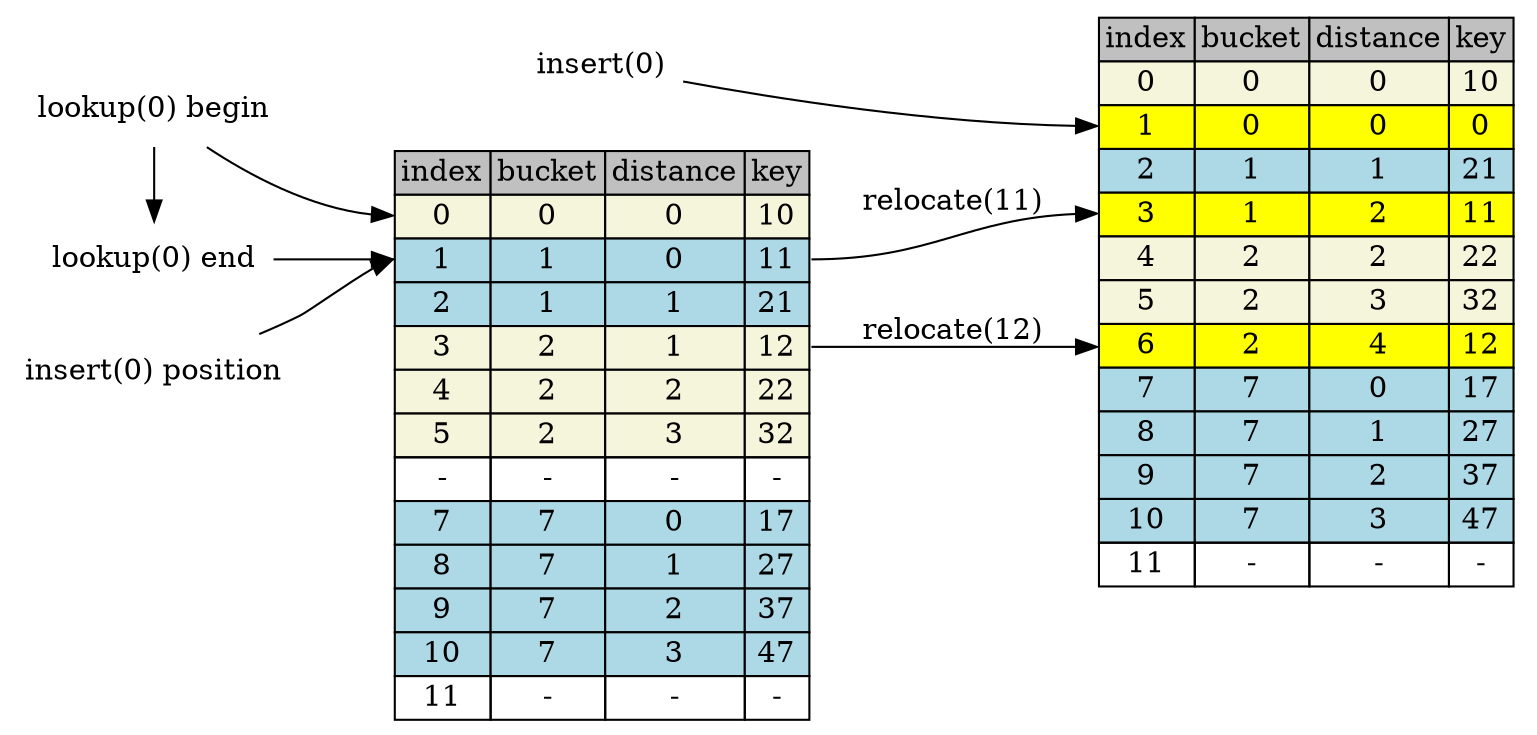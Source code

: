 digraph table{
    rankdir=LR
    node[shape=plaintext]
    table[label=<
        <TABLE BORDER="0" CELLBORDER="1" CELLSPACING="0">
            <TR>
                <TD BGCOLOR="grey">index</TD>
                <TD BGCOLOR="grey">bucket</TD>
                <TD BGCOLOR="grey">distance</TD>
                <TD BGCOLOR="grey">key</TD>
            </TR>           
            <TR>
                <TD BGCOLOR="beige" PORT="i0">0</TD>
                <TD BGCOLOR="beige">0</TD>
                <TD BGCOLOR="beige">0</TD>
                <TD BGCOLOR="beige">10</TD>
            </TR>           
            <TR>
                <TD BGCOLOR="lightblue" PORT="i1">1</TD>
                <TD BGCOLOR="lightblue">1</TD>
                <TD BGCOLOR="lightblue">0</TD>
                <TD BGCOLOR="lightblue" PORT="k1">11</TD>
            </TR>           
            <TR>
                <TD BGCOLOR="lightblue" PORT="i2">2</TD>
                <TD BGCOLOR="lightblue">1</TD>
                <TD BGCOLOR="lightblue">1</TD>
                <TD BGCOLOR="lightblue">21</TD>
            </TR>           
            <TR>
                <TD BGCOLOR="beige" PORT="i3">3</TD>
                <TD BGCOLOR="beige">2</TD>
                <TD BGCOLOR="beige">1</TD>
                <TD BGCOLOR="beige" PORT="k3">12</TD>
            </TR>           
            <TR>
                <TD BGCOLOR="beige">4</TD>
                <TD BGCOLOR="beige">2</TD>
                <TD BGCOLOR="beige">2</TD>
                <TD BGCOLOR="beige">22</TD>
            </TR>           
            <TR>
                <TD BGCOLOR="beige">5</TD>
                <TD BGCOLOR="beige">2</TD>
                <TD BGCOLOR="beige">3</TD>
                <TD BGCOLOR="beige">32</TD>
            </TR>           
            <TR>
                <TD PORT="i6">-</TD>
                <TD>-</TD>
                <TD>-</TD>
                <TD PORT="k6">-</TD>
            </TR>           
            <TR>
                <TD BGCOLOR="lightblue">7</TD>
                <TD BGCOLOR="lightblue">7</TD>
                <TD BGCOLOR="lightblue">0</TD>
                <TD BGCOLOR="lightblue">17</TD>
            </TR>           
            <TR>
                <TD BGCOLOR="lightblue">8</TD>
                <TD BGCOLOR="lightblue">7</TD>
                <TD BGCOLOR="lightblue">1</TD>
                <TD BGCOLOR="lightblue">27</TD>
            </TR>           
            <TR>
                <TD BGCOLOR="lightblue">9</TD>
                <TD BGCOLOR="lightblue">7</TD>
                <TD BGCOLOR="lightblue">2</TD>
                <TD BGCOLOR="lightblue">37</TD>
            </TR>           
            <TR>
                <TD BGCOLOR="lightblue">10</TD>
                <TD BGCOLOR="lightblue">7</TD>
                <TD BGCOLOR="lightblue">3</TD>
                <TD BGCOLOR="lightblue">47</TD>
            </TR>           
            <TR>
                <TD>11</TD>
                <TD >-</TD>
                <TD >-</TD>
                <TD >-</TD>
            </TR>          
        </TABLE>
    >]

    table2[label=<
        <TABLE BORDER="0" CELLBORDER="1" CELLSPACING="0">
            <TR>
                <TD BGCOLOR="grey">index</TD>
                <TD BGCOLOR="grey">bucket</TD>
                <TD BGCOLOR="grey">distance</TD>
                <TD BGCOLOR="grey">key</TD>
            </TR>           
            <TR>
                <TD BGCOLOR="beige">0</TD>
                <TD BGCOLOR="beige">0</TD>
                <TD BGCOLOR="beige">0</TD>
                <TD BGCOLOR="beige">10</TD>
            </TR>           
            <TR>
                <TD BGCOLOR="yellow" PORT="i1">1</TD>
                <TD BGCOLOR="yellow">0</TD>
                <TD BGCOLOR="yellow">0</TD>
                <TD BGCOLOR="yellow" PORT="k1">0</TD>
            </TR>           
            <TR>
                <TD BGCOLOR="lightblue" PORT="i2">2</TD>
                <TD BGCOLOR="lightblue">1</TD>
                <TD BGCOLOR="lightblue">1</TD>
                <TD BGCOLOR="lightblue">21</TD>
            </TR>           
            <TR>
                <TD BGCOLOR="yellow" PORT="i3">3</TD>
                <TD BGCOLOR="yellow">1</TD>
                <TD BGCOLOR="yellow">2</TD>
                <TD BGCOLOR="yellow" PORT="k3">11</TD>
            </TR>           
            <TR>
                <TD BGCOLOR="beige">4</TD>
                <TD BGCOLOR="beige">2</TD>
                <TD BGCOLOR="beige">2</TD>
                <TD BGCOLOR="beige">22</TD>
            </TR>           
            <TR>
                <TD BGCOLOR="beige">5</TD>
                <TD BGCOLOR="beige">2</TD>
                <TD BGCOLOR="beige">3</TD>
                <TD BGCOLOR="beige">32</TD>
            </TR>           
            <TR>
                <TD BGCOLOR="yellow" PORT="i6">6</TD>
                <TD BGCOLOR="yellow" >2</TD>
                <TD BGCOLOR="yellow" >4</TD>
                <TD BGCOLOR="yellow" PORT="k6">12</TD>
            </TR>           
            <TR>
                <TD BGCOLOR="lightblue">7</TD>
                <TD BGCOLOR="lightblue">7</TD>
                <TD BGCOLOR="lightblue">0</TD>
                <TD BGCOLOR="lightblue">17</TD>
            </TR>           
            <TR>
                <TD BGCOLOR="lightblue">8</TD>
                <TD BGCOLOR="lightblue">7</TD>
                <TD BGCOLOR="lightblue">1</TD>
                <TD BGCOLOR="lightblue">27</TD>
            </TR>           
            <TR>
                <TD BGCOLOR="lightblue">9</TD>
                <TD BGCOLOR="lightblue">7</TD>
                <TD BGCOLOR="lightblue">2</TD>
                <TD BGCOLOR="lightblue">37</TD>
            </TR>           
            <TR>
                <TD BGCOLOR="lightblue">10</TD>
                <TD BGCOLOR="lightblue">7</TD>
                <TD BGCOLOR="lightblue">3</TD>
                <TD BGCOLOR="lightblue">47</TD>
            </TR>           
            <TR>
                <TD>11</TD>
                <TD >-</TD>
                <TD >-</TD>
                <TD >-</TD>
            </TR>          
        </TABLE>
    >]
    "lookup(0) begin" -> table:i0
    "lookup(0) end" -> table:i1
    "lookup(0) begin" -> "lookup(0) end"
    "insert(0) position" -> table:i1
    { rank=same "lookup(0) begin" "lookup(0) end" "insert(0) position"};

    "insert(0)" -> table2:i1
    table:k1->table2:i3 [label="relocate(11)"]
    table:k3->table2:i6 [label="relocate(12)"]
}